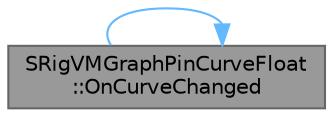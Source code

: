 digraph "SRigVMGraphPinCurveFloat::OnCurveChanged"
{
 // INTERACTIVE_SVG=YES
 // LATEX_PDF_SIZE
  bgcolor="transparent";
  edge [fontname=Helvetica,fontsize=10,labelfontname=Helvetica,labelfontsize=10];
  node [fontname=Helvetica,fontsize=10,shape=box,height=0.2,width=0.4];
  rankdir="LR";
  Node1 [id="Node000001",label="SRigVMGraphPinCurveFloat\l::OnCurveChanged",height=0.2,width=0.4,color="gray40", fillcolor="grey60", style="filled", fontcolor="black",tooltip="Called when any of the curves have been changed."];
  Node1 -> Node1 [id="edge1_Node000001_Node000001",color="steelblue1",style="solid",tooltip=" "];
}
